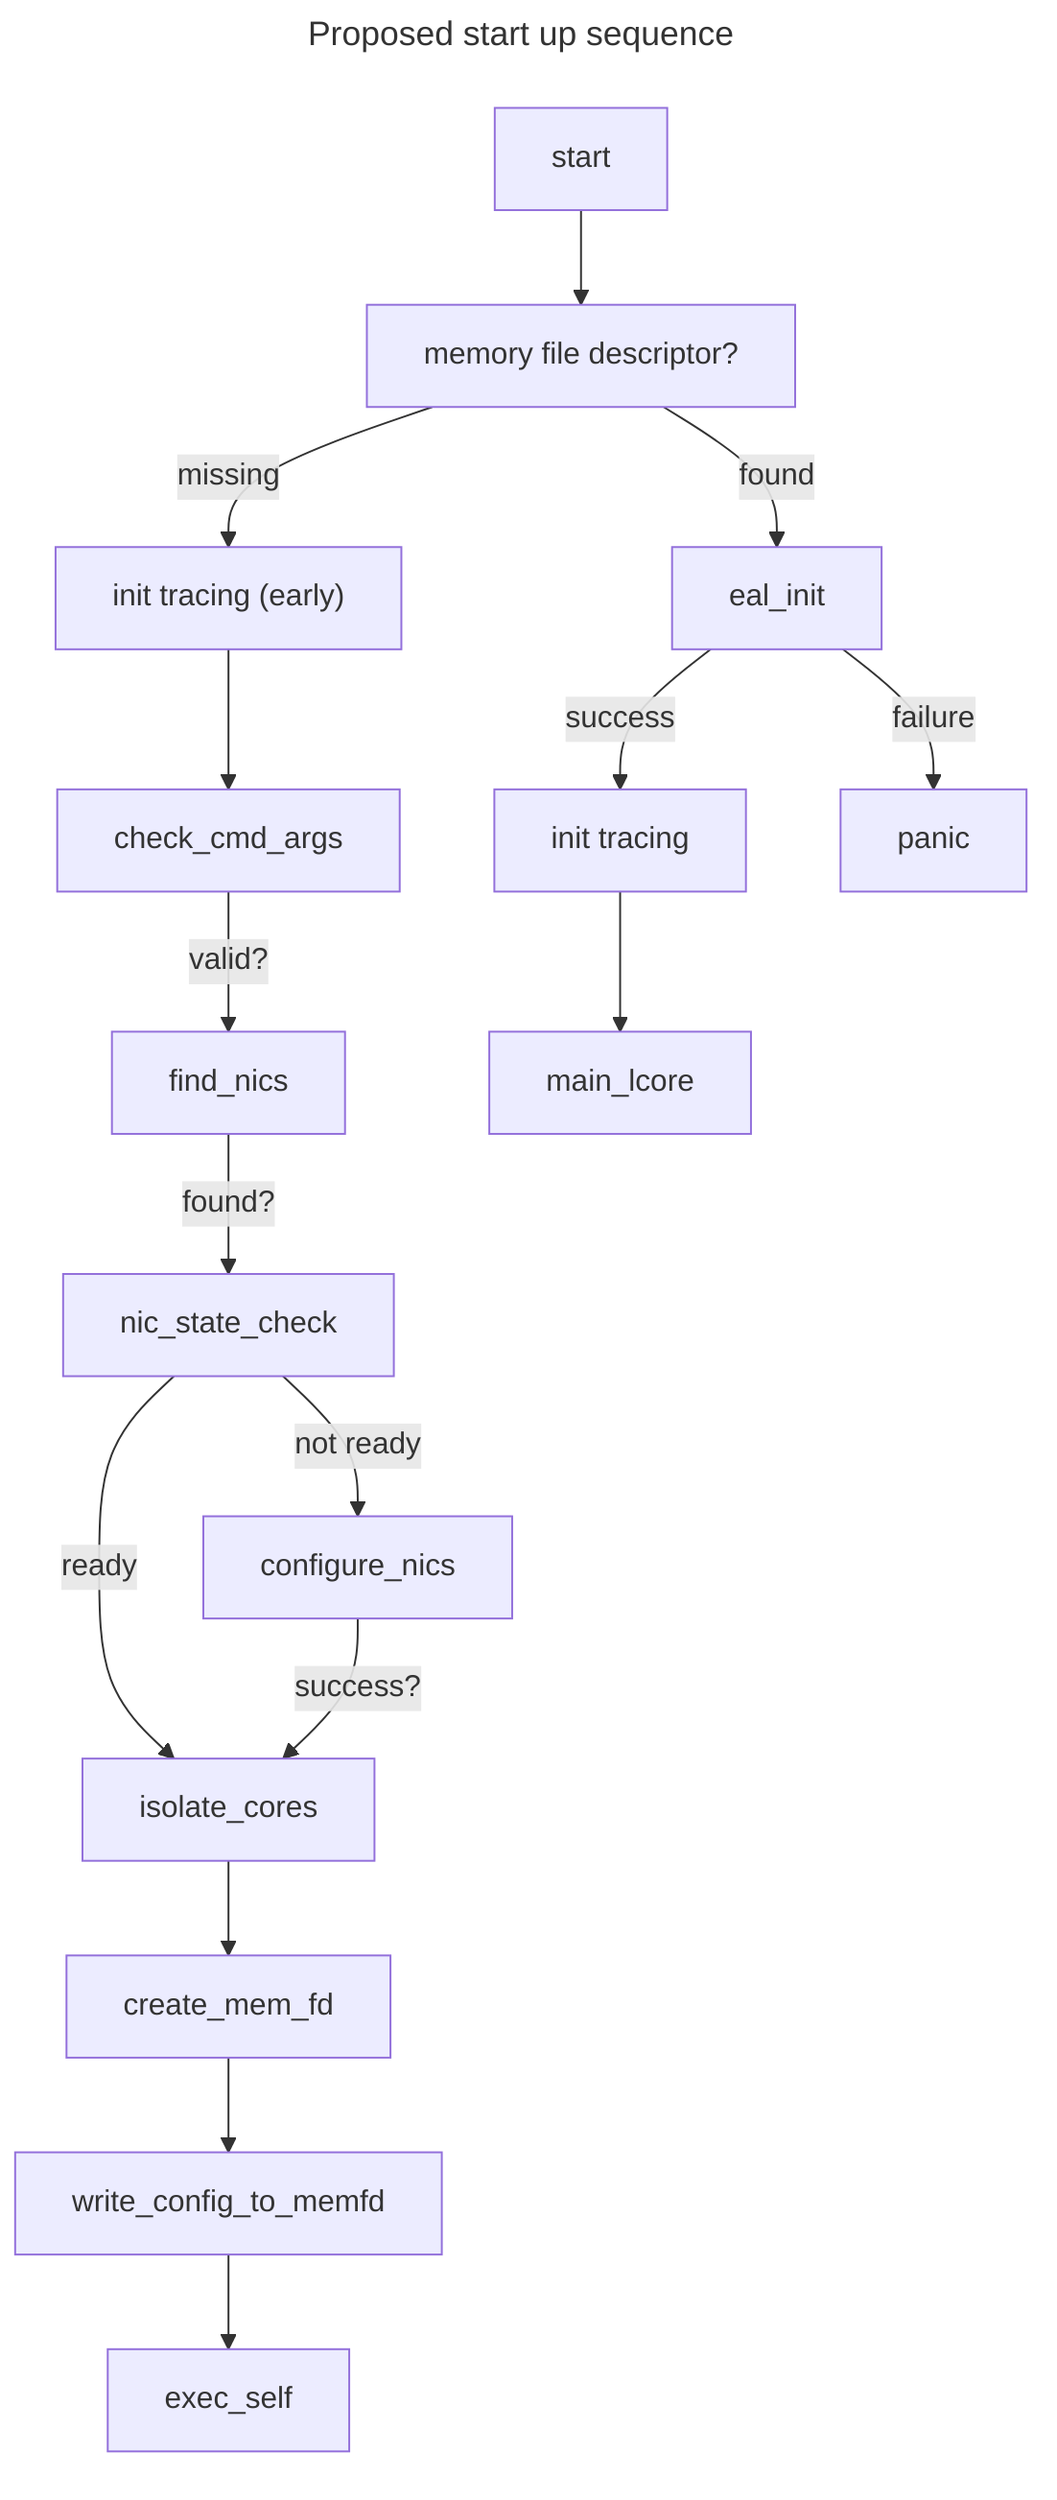 ---
title: Proposed start up sequence
---
flowchart TD
  start
  check_mem_fd["memory file descriptor?"]
  init_early_tracing["init tracing (early)"]
  init_tracing["init tracing"]

  start --> check_mem_fd
  check_mem_fd -- missing --> init_early_tracing --> check_cmd_args
  check_cmd_args -- valid? --> find_nics

  find_nics -- found? --> nic_state_check

  nic_state_check -- ready --> isolate_cores
  nic_state_check -- "not ready" --> configure_nics

  configure_nics -- success? --> isolate_cores

  isolate_cores --> create_mem_fd

  create_mem_fd --> write_config_to_memfd

  write_config_to_memfd --> exec_self

  check_mem_fd -- found --> eal_init

  eal_init -- success --> init_tracing
  eal_init -- failure --> panic

  init_tracing --> main_lcore
  main_lcore